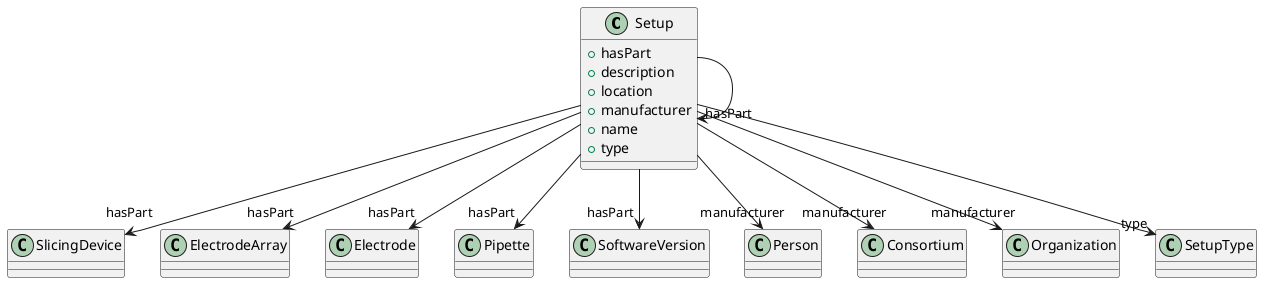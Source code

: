 @startuml
class Setup {
+hasPart
+description
+location
+manufacturer
+name
+type

}
Setup -d-> "hasPart" SlicingDevice
Setup -d-> "hasPart" ElectrodeArray
Setup -d-> "hasPart" Electrode
Setup -d-> "hasPart" Pipette
Setup -d-> "hasPart" Setup
Setup -d-> "hasPart" SoftwareVersion
Setup -d-> "manufacturer" Person
Setup -d-> "manufacturer" Consortium
Setup -d-> "manufacturer" Organization
Setup -d-> "type" SetupType

@enduml